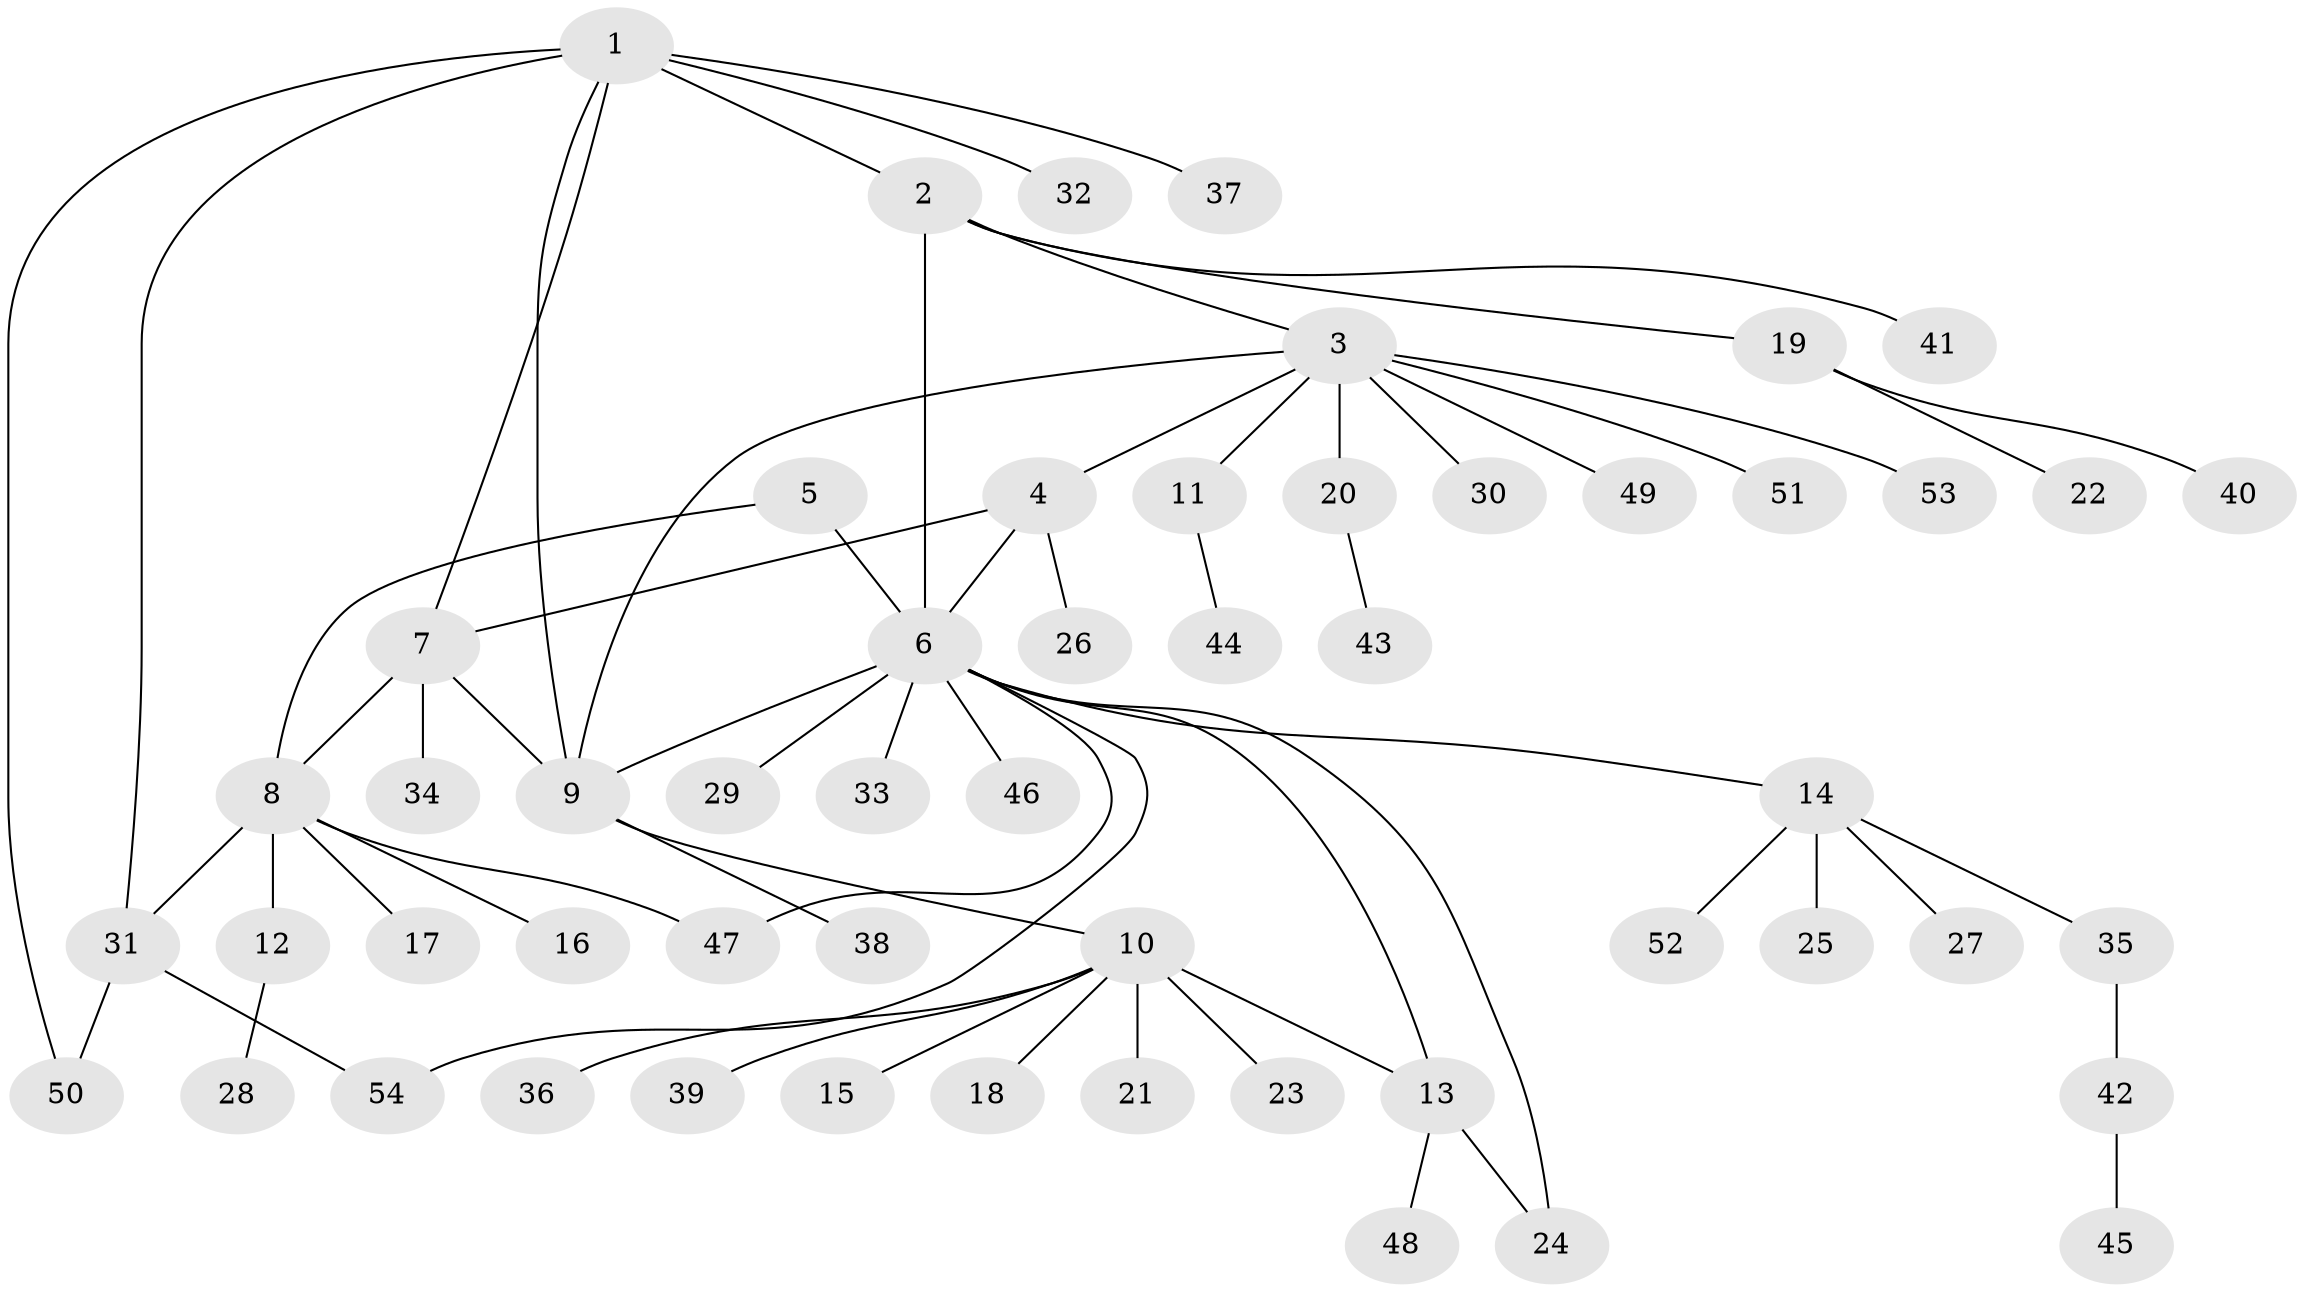 // Generated by graph-tools (version 1.1) at 2025/02/03/09/25 03:02:36]
// undirected, 54 vertices, 65 edges
graph export_dot {
graph [start="1"]
  node [color=gray90,style=filled];
  1;
  2;
  3;
  4;
  5;
  6;
  7;
  8;
  9;
  10;
  11;
  12;
  13;
  14;
  15;
  16;
  17;
  18;
  19;
  20;
  21;
  22;
  23;
  24;
  25;
  26;
  27;
  28;
  29;
  30;
  31;
  32;
  33;
  34;
  35;
  36;
  37;
  38;
  39;
  40;
  41;
  42;
  43;
  44;
  45;
  46;
  47;
  48;
  49;
  50;
  51;
  52;
  53;
  54;
  1 -- 2;
  1 -- 7;
  1 -- 9;
  1 -- 31;
  1 -- 32;
  1 -- 37;
  1 -- 50;
  2 -- 3;
  2 -- 6;
  2 -- 19;
  2 -- 41;
  3 -- 4;
  3 -- 9;
  3 -- 11;
  3 -- 20;
  3 -- 30;
  3 -- 49;
  3 -- 51;
  3 -- 53;
  4 -- 6;
  4 -- 7;
  4 -- 26;
  5 -- 6;
  5 -- 8;
  6 -- 9;
  6 -- 13;
  6 -- 14;
  6 -- 24;
  6 -- 29;
  6 -- 33;
  6 -- 46;
  6 -- 47;
  6 -- 54;
  7 -- 8;
  7 -- 9;
  7 -- 34;
  8 -- 12;
  8 -- 16;
  8 -- 17;
  8 -- 31;
  8 -- 47;
  9 -- 10;
  9 -- 38;
  10 -- 13;
  10 -- 15;
  10 -- 18;
  10 -- 21;
  10 -- 23;
  10 -- 36;
  10 -- 39;
  11 -- 44;
  12 -- 28;
  13 -- 24;
  13 -- 48;
  14 -- 25;
  14 -- 27;
  14 -- 35;
  14 -- 52;
  19 -- 22;
  19 -- 40;
  20 -- 43;
  31 -- 50;
  31 -- 54;
  35 -- 42;
  42 -- 45;
}
